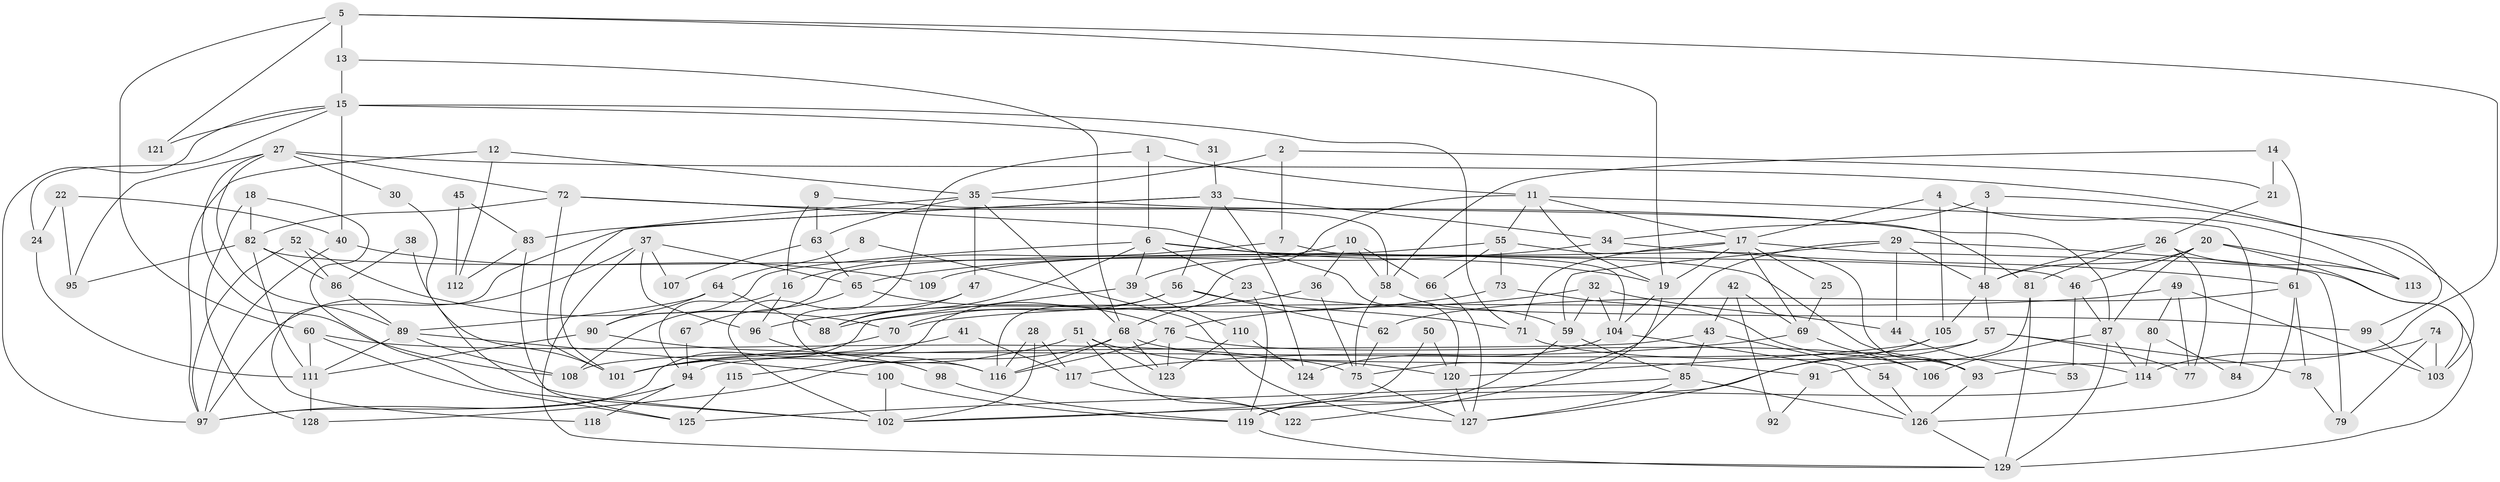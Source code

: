 // coarse degree distribution, {4: 0.16923076923076924, 8: 0.06153846153846154, 12: 0.03076923076923077, 3: 0.13846153846153847, 15: 0.015384615384615385, 7: 0.1076923076923077, 9: 0.046153846153846156, 14: 0.015384615384615385, 5: 0.13846153846153847, 13: 0.015384615384615385, 6: 0.07692307692307693, 2: 0.16923076923076924, 10: 0.015384615384615385}
// Generated by graph-tools (version 1.1) at 2025/50/03/04/25 22:50:45]
// undirected, 129 vertices, 258 edges
graph export_dot {
  node [color=gray90,style=filled];
  1;
  2;
  3;
  4;
  5;
  6;
  7;
  8;
  9;
  10;
  11;
  12;
  13;
  14;
  15;
  16;
  17;
  18;
  19;
  20;
  21;
  22;
  23;
  24;
  25;
  26;
  27;
  28;
  29;
  30;
  31;
  32;
  33;
  34;
  35;
  36;
  37;
  38;
  39;
  40;
  41;
  42;
  43;
  44;
  45;
  46;
  47;
  48;
  49;
  50;
  51;
  52;
  53;
  54;
  55;
  56;
  57;
  58;
  59;
  60;
  61;
  62;
  63;
  64;
  65;
  66;
  67;
  68;
  69;
  70;
  71;
  72;
  73;
  74;
  75;
  76;
  77;
  78;
  79;
  80;
  81;
  82;
  83;
  84;
  85;
  86;
  87;
  88;
  89;
  90;
  91;
  92;
  93;
  94;
  95;
  96;
  97;
  98;
  99;
  100;
  101;
  102;
  103;
  104;
  105;
  106;
  107;
  108;
  109;
  110;
  111;
  112;
  113;
  114;
  115;
  116;
  117;
  118;
  119;
  120;
  121;
  122;
  123;
  124;
  125;
  126;
  127;
  128;
  129;
  1 -- 102;
  1 -- 6;
  1 -- 11;
  2 -- 21;
  2 -- 35;
  2 -- 7;
  3 -- 48;
  3 -- 103;
  3 -- 34;
  4 -- 17;
  4 -- 113;
  4 -- 105;
  5 -- 93;
  5 -- 60;
  5 -- 13;
  5 -- 19;
  5 -- 121;
  6 -- 39;
  6 -- 23;
  6 -- 19;
  6 -- 46;
  6 -- 88;
  6 -- 90;
  7 -- 104;
  7 -- 16;
  8 -- 127;
  8 -- 64;
  9 -- 63;
  9 -- 16;
  9 -- 58;
  10 -- 58;
  10 -- 66;
  10 -- 36;
  10 -- 39;
  11 -- 19;
  11 -- 17;
  11 -- 55;
  11 -- 84;
  11 -- 116;
  12 -- 97;
  12 -- 35;
  12 -- 112;
  13 -- 68;
  13 -- 15;
  14 -- 61;
  14 -- 58;
  14 -- 21;
  15 -- 71;
  15 -- 24;
  15 -- 31;
  15 -- 40;
  15 -- 97;
  15 -- 121;
  16 -- 96;
  16 -- 94;
  17 -- 19;
  17 -- 25;
  17 -- 69;
  17 -- 71;
  17 -- 79;
  17 -- 109;
  18 -- 128;
  18 -- 82;
  18 -- 102;
  19 -- 104;
  19 -- 122;
  20 -- 48;
  20 -- 46;
  20 -- 87;
  20 -- 103;
  20 -- 113;
  21 -- 26;
  22 -- 24;
  22 -- 40;
  22 -- 95;
  23 -- 99;
  23 -- 119;
  23 -- 68;
  24 -- 111;
  25 -- 69;
  26 -- 48;
  26 -- 77;
  26 -- 81;
  26 -- 113;
  27 -- 89;
  27 -- 95;
  27 -- 30;
  27 -- 72;
  27 -- 99;
  27 -- 108;
  28 -- 116;
  28 -- 102;
  28 -- 117;
  29 -- 75;
  29 -- 59;
  29 -- 44;
  29 -- 48;
  29 -- 129;
  30 -- 101;
  31 -- 33;
  32 -- 104;
  32 -- 59;
  32 -- 44;
  32 -- 76;
  33 -- 56;
  33 -- 124;
  33 -- 34;
  33 -- 83;
  33 -- 118;
  34 -- 61;
  34 -- 65;
  35 -- 68;
  35 -- 101;
  35 -- 47;
  35 -- 63;
  35 -- 81;
  36 -- 88;
  36 -- 75;
  37 -- 96;
  37 -- 129;
  37 -- 65;
  37 -- 97;
  37 -- 107;
  38 -- 102;
  38 -- 86;
  39 -- 97;
  39 -- 110;
  40 -- 97;
  40 -- 109;
  41 -- 101;
  41 -- 117;
  42 -- 43;
  42 -- 69;
  42 -- 92;
  43 -- 85;
  43 -- 94;
  43 -- 54;
  44 -- 53;
  45 -- 112;
  45 -- 83;
  46 -- 87;
  46 -- 53;
  47 -- 116;
  47 -- 88;
  48 -- 105;
  48 -- 57;
  49 -- 103;
  49 -- 70;
  49 -- 77;
  49 -- 80;
  50 -- 120;
  50 -- 102;
  51 -- 120;
  51 -- 123;
  51 -- 101;
  51 -- 122;
  52 -- 97;
  52 -- 70;
  52 -- 86;
  54 -- 126;
  55 -- 93;
  55 -- 66;
  55 -- 73;
  55 -- 108;
  56 -- 71;
  56 -- 62;
  56 -- 70;
  56 -- 115;
  57 -- 108;
  57 -- 77;
  57 -- 78;
  57 -- 102;
  58 -- 75;
  58 -- 59;
  59 -- 119;
  59 -- 85;
  60 -- 75;
  60 -- 111;
  60 -- 125;
  61 -- 126;
  61 -- 62;
  61 -- 78;
  62 -- 75;
  63 -- 65;
  63 -- 107;
  64 -- 89;
  64 -- 88;
  64 -- 90;
  65 -- 67;
  65 -- 76;
  66 -- 127;
  67 -- 94;
  68 -- 116;
  68 -- 91;
  68 -- 123;
  68 -- 128;
  69 -- 117;
  69 -- 106;
  70 -- 101;
  71 -- 114;
  72 -- 87;
  72 -- 82;
  72 -- 101;
  72 -- 120;
  73 -- 106;
  73 -- 96;
  74 -- 114;
  74 -- 79;
  74 -- 103;
  75 -- 127;
  76 -- 93;
  76 -- 116;
  76 -- 123;
  78 -- 79;
  80 -- 114;
  80 -- 84;
  81 -- 91;
  81 -- 129;
  82 -- 111;
  82 -- 86;
  82 -- 93;
  82 -- 95;
  83 -- 125;
  83 -- 112;
  85 -- 126;
  85 -- 125;
  85 -- 127;
  86 -- 89;
  87 -- 129;
  87 -- 106;
  87 -- 114;
  89 -- 108;
  89 -- 100;
  89 -- 111;
  90 -- 98;
  90 -- 111;
  91 -- 92;
  93 -- 126;
  94 -- 97;
  94 -- 118;
  96 -- 116;
  98 -- 119;
  99 -- 103;
  100 -- 102;
  100 -- 119;
  104 -- 126;
  104 -- 124;
  105 -- 127;
  105 -- 120;
  110 -- 123;
  110 -- 124;
  111 -- 128;
  114 -- 119;
  115 -- 125;
  117 -- 122;
  119 -- 129;
  120 -- 127;
  126 -- 129;
}
